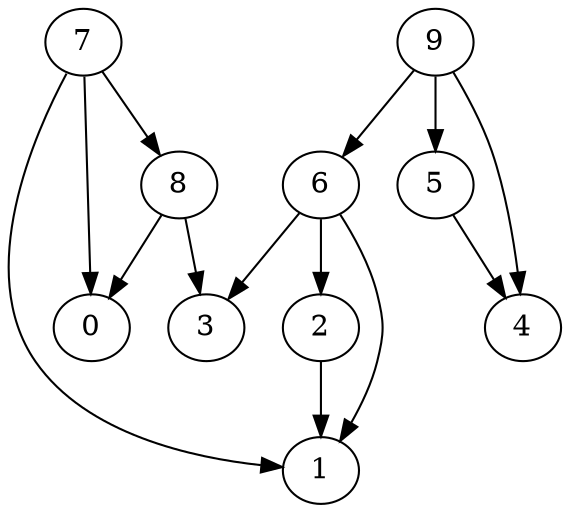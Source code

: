 digraph G {
  graph [splines=true overlap=false]
  node  [shape=ellipse, width=0.3, height=0.3]
  0 [label="0"];
  1 [label="1"];
  2 [label="2"];
  3 [label="3"];
  4 [label="4"];
  5 [label="5"];
  6 [label="6"];
  7 [label="7"];
  8 [label="8"];
  9 [label="9"];
  2 -> 1;
  5 -> 4;
  6 -> 1;
  6 -> 2;
  6 -> 3;
  7 -> 0;
  7 -> 1;
  7 -> 8;
  8 -> 0;
  8 -> 3;
  9 -> 4;
  9 -> 5;
  9 -> 6;
}
